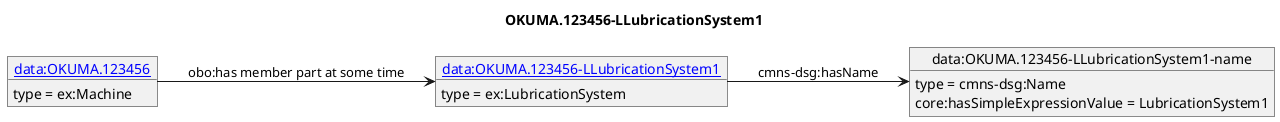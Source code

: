 @startuml
skinparam linetype polyline
left to right direction
title OKUMA.123456-LLubricationSystem1
object "[[./OKUMA.123456-LLubricationSystem1.html data:OKUMA.123456-LLubricationSystem1]]" as o1 {
 type = ex:LubricationSystem
 }
object "data:OKUMA.123456-LLubricationSystem1-name" as o2 {
 type = cmns-dsg:Name
 }
object "[[./OKUMA.123456.html data:OKUMA.123456]]" as o3 {
 type = ex:Machine
 }
o1 --> o2 : cmns-dsg:hasName
o2 : core:hasSimpleExpressionValue = LubricationSystem1
o3 --> o1 : obo:has member part at some time
@enduml
